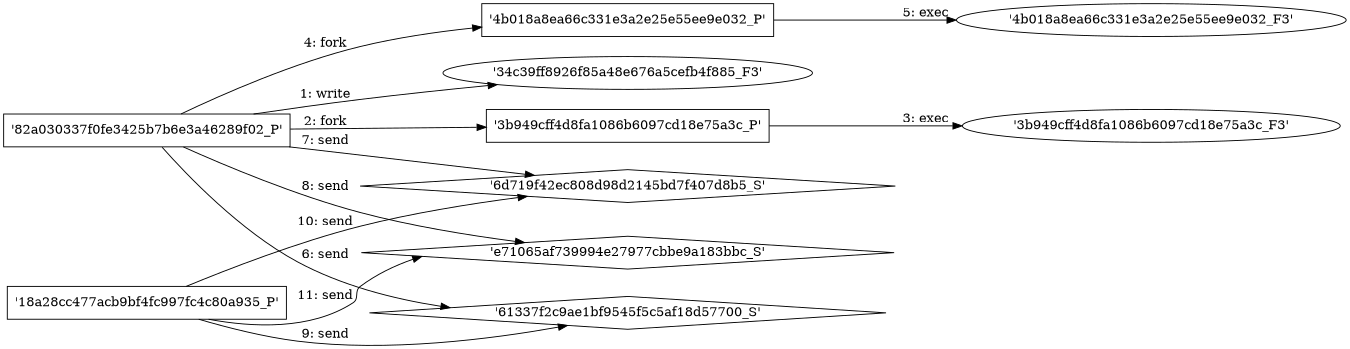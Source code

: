 digraph "D:\Learning\Paper\apt\基于CTI的攻击预警\Dataset\攻击图\ASGfromALLCTI\Threat Source newsletter (July 25, 2019).dot" {
rankdir="LR"
size="9"
fixedsize="false"
splines="true"
nodesep=0.3
ranksep=0
fontsize=10
overlap="scalexy"
engine= "neato"
	"'34c39ff8926f85a48e676a5cefb4f885_F3'" [node_type=file shape=ellipse]
	"'82a030337f0fe3425b7b6e3a46289f02_P'" [node_type=Process shape=box]
	"'82a030337f0fe3425b7b6e3a46289f02_P'" -> "'34c39ff8926f85a48e676a5cefb4f885_F3'" [label="1: write"]
	"'82a030337f0fe3425b7b6e3a46289f02_P'" [node_type=Process shape=box]
	"'3b949cff4d8fa1086b6097cd18e75a3c_P'" [node_type=Process shape=box]
	"'82a030337f0fe3425b7b6e3a46289f02_P'" -> "'3b949cff4d8fa1086b6097cd18e75a3c_P'" [label="2: fork"]
	"'3b949cff4d8fa1086b6097cd18e75a3c_P'" [node_type=Process shape=box]
	"'3b949cff4d8fa1086b6097cd18e75a3c_F3'" [node_type=File shape=ellipse]
	"'3b949cff4d8fa1086b6097cd18e75a3c_P'" -> "'3b949cff4d8fa1086b6097cd18e75a3c_F3'" [label="3: exec"]
	"'82a030337f0fe3425b7b6e3a46289f02_P'" [node_type=Process shape=box]
	"'4b018a8ea66c331e3a2e25e55ee9e032_P'" [node_type=Process shape=box]
	"'82a030337f0fe3425b7b6e3a46289f02_P'" -> "'4b018a8ea66c331e3a2e25e55ee9e032_P'" [label="4: fork"]
	"'4b018a8ea66c331e3a2e25e55ee9e032_P'" [node_type=Process shape=box]
	"'4b018a8ea66c331e3a2e25e55ee9e032_F3'" [node_type=File shape=ellipse]
	"'4b018a8ea66c331e3a2e25e55ee9e032_P'" -> "'4b018a8ea66c331e3a2e25e55ee9e032_F3'" [label="5: exec"]
	"'61337f2c9ae1bf9545f5c5af18d57700_S'" [node_type=Socket shape=diamond]
	"'82a030337f0fe3425b7b6e3a46289f02_P'" [node_type=Process shape=box]
	"'82a030337f0fe3425b7b6e3a46289f02_P'" -> "'61337f2c9ae1bf9545f5c5af18d57700_S'" [label="6: send"]
	"'6d719f42ec808d98d2145bd7f407d8b5_S'" [node_type=Socket shape=diamond]
	"'82a030337f0fe3425b7b6e3a46289f02_P'" [node_type=Process shape=box]
	"'82a030337f0fe3425b7b6e3a46289f02_P'" -> "'6d719f42ec808d98d2145bd7f407d8b5_S'" [label="7: send"]
	"'e71065af739994e27977cbbe9a183bbc_S'" [node_type=Socket shape=diamond]
	"'82a030337f0fe3425b7b6e3a46289f02_P'" [node_type=Process shape=box]
	"'82a030337f0fe3425b7b6e3a46289f02_P'" -> "'e71065af739994e27977cbbe9a183bbc_S'" [label="8: send"]
	"'61337f2c9ae1bf9545f5c5af18d57700_S'" [node_type=Socket shape=diamond]
	"'18a28cc477acb9bf4fc997fc4c80a935_P'" [node_type=Process shape=box]
	"'18a28cc477acb9bf4fc997fc4c80a935_P'" -> "'61337f2c9ae1bf9545f5c5af18d57700_S'" [label="9: send"]
	"'6d719f42ec808d98d2145bd7f407d8b5_S'" [node_type=Socket shape=diamond]
	"'18a28cc477acb9bf4fc997fc4c80a935_P'" [node_type=Process shape=box]
	"'18a28cc477acb9bf4fc997fc4c80a935_P'" -> "'6d719f42ec808d98d2145bd7f407d8b5_S'" [label="10: send"]
	"'e71065af739994e27977cbbe9a183bbc_S'" [node_type=Socket shape=diamond]
	"'18a28cc477acb9bf4fc997fc4c80a935_P'" [node_type=Process shape=box]
	"'18a28cc477acb9bf4fc997fc4c80a935_P'" -> "'e71065af739994e27977cbbe9a183bbc_S'" [label="11: send"]
}
